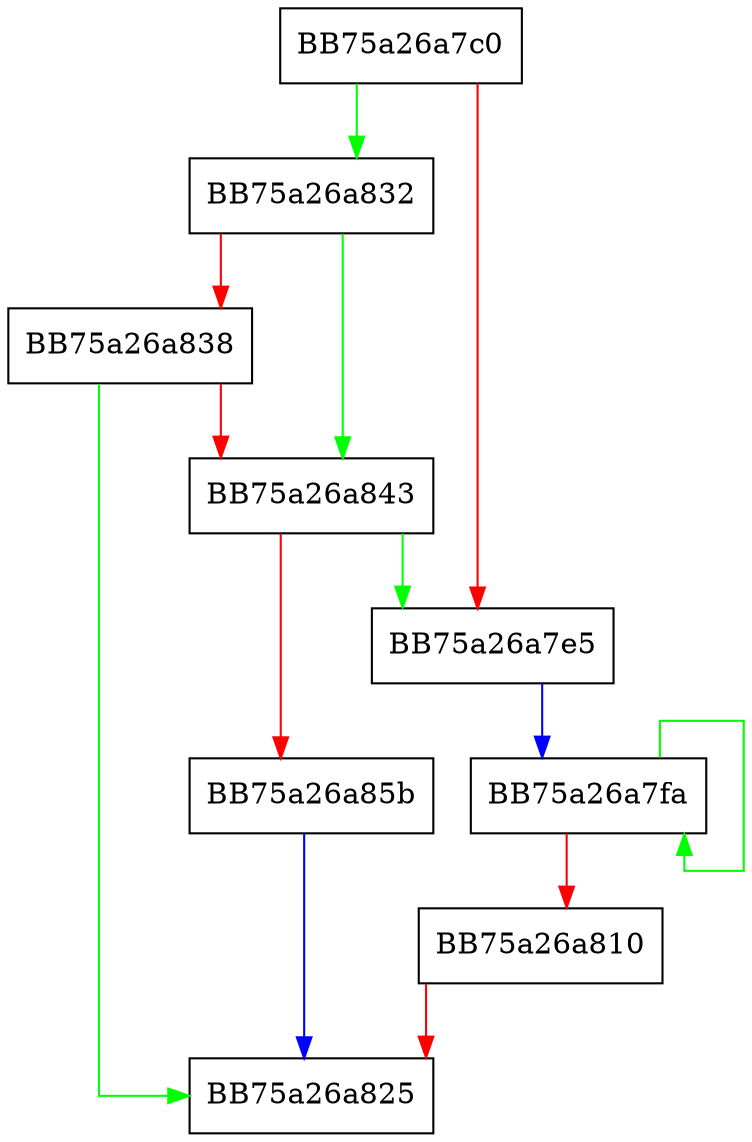 digraph loadCache {
  node [shape="box"];
  graph [splines=ortho];
  BB75a26a7c0 -> BB75a26a832 [color="green"];
  BB75a26a7c0 -> BB75a26a7e5 [color="red"];
  BB75a26a7e5 -> BB75a26a7fa [color="blue"];
  BB75a26a7fa -> BB75a26a7fa [color="green"];
  BB75a26a7fa -> BB75a26a810 [color="red"];
  BB75a26a810 -> BB75a26a825 [color="red"];
  BB75a26a832 -> BB75a26a843 [color="green"];
  BB75a26a832 -> BB75a26a838 [color="red"];
  BB75a26a838 -> BB75a26a825 [color="green"];
  BB75a26a838 -> BB75a26a843 [color="red"];
  BB75a26a843 -> BB75a26a7e5 [color="green"];
  BB75a26a843 -> BB75a26a85b [color="red"];
  BB75a26a85b -> BB75a26a825 [color="blue"];
}